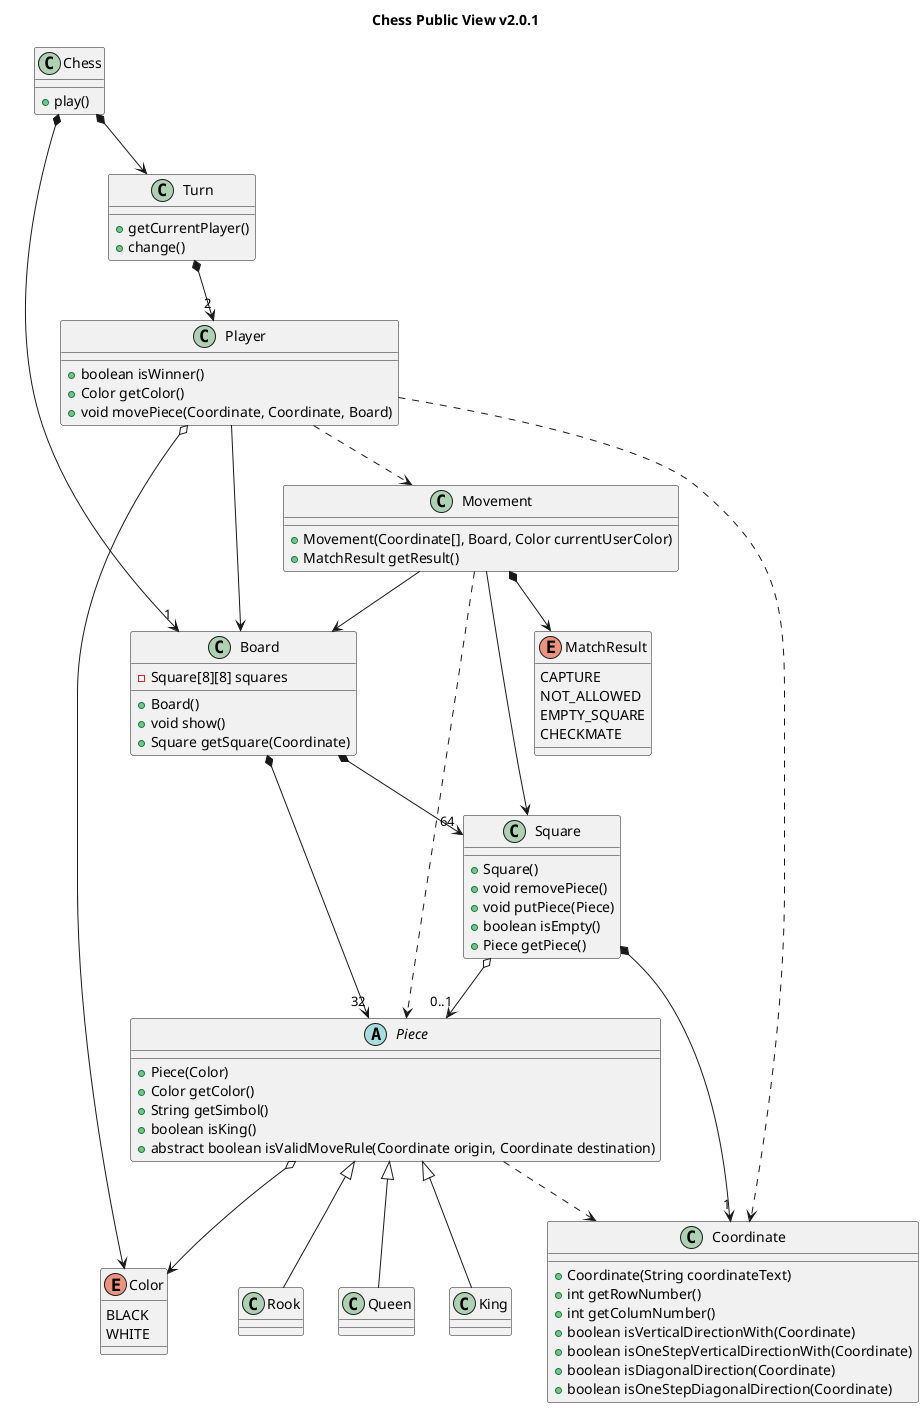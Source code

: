 @startuml ChessPublicView_v2_0_1

	title Chess Public View v2.0.1

	class Chess {
		+play()
	}

	class Turn {
		+getCurrentPlayer()
		+change()
	}

	class Player {
		+boolean isWinner()
		+Color getColor()
		+void movePiece(Coordinate, Coordinate, Board)
	}

	enum Color {
		BLACK
		WHITE
	}

	class Board {
		-Square[8][8] squares
		+Board()
		+void show()
		+Square getSquare(Coordinate)
	}

	abstract class Piece {
		+Piece(Color)
		+Color getColor()
		+String getSimbol()
		+boolean isKing()
		+abstract boolean isValidMoveRule(Coordinate origin, Coordinate destination)
	}

	class Coordinate {
		+Coordinate(String coordinateText)
		+int getRowNumber()
		+int getColumNumber()
		+boolean isVerticalDirectionWith(Coordinate)
		+boolean isOneStepVerticalDirectionWith(Coordinate)
		+boolean isDiagonalDirection(Coordinate)
		+boolean isOneStepDiagonalDirection(Coordinate)
	}

	class Square {
		+Square()		
		+void removePiece()
		+void putPiece(Piece)
		+boolean isEmpty()
		+Piece getPiece()
	}

	class Movement {
		+Movement(Coordinate[], Board, Color currentUserColor)
		+MatchResult getResult()
	}

	enum MatchResult {
		CAPTURE
		NOT_ALLOWED
		EMPTY_SQUARE
		CHECKMATE
	}

	class King extends Piece {
	}

	class Rook extends Piece {
	}

	class Queen extends Piece {
	}

	Chess *--> "1" Board
	Chess *--> Turn
	Turn *--> "2" Player
	Player o--> Color
	Piece o--> Color
	Piece ..> Coordinate
	Player ..> Coordinate
	Player ..> Movement
	Player --> Board
	Board *--> "64" Square
	Board *--> "32" Piece
	Square o--> "0..1" Piece
	Square *--> "1" Coordinate
	Movement *--> MatchResult
	Movement --> Board
	Movement --> Square
	Movement ..> Piece

@enduml